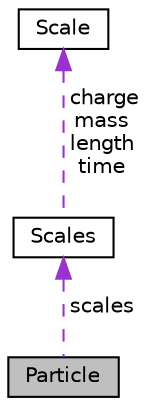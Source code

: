 digraph "Particle"
{
 // LATEX_PDF_SIZE
  edge [fontname="Helvetica",fontsize="10",labelfontname="Helvetica",labelfontsize="10"];
  node [fontname="Helvetica",fontsize="10",shape=record];
  Node1 [label="Particle",height=0.2,width=0.4,color="black", fillcolor="grey75", style="filled", fontcolor="black",tooltip=" "];
  Node2 -> Node1 [dir="back",color="darkorchid3",fontsize="10",style="dashed",label=" scales" ,fontname="Helvetica"];
  Node2 [label="Scales",height=0.2,width=0.4,color="black", fillcolor="white", style="filled",URL="$classScales.html",tooltip=" "];
  Node3 -> Node2 [dir="back",color="darkorchid3",fontsize="10",style="dashed",label=" charge\nmass\nlength\ntime" ,fontname="Helvetica"];
  Node3 [label="Scale",height=0.2,width=0.4,color="black", fillcolor="white", style="filled",URL="$structScale.html",tooltip=" "];
}
